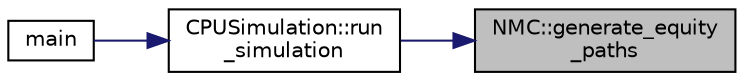 digraph "NMC::generate_equity_paths"
{
 // LATEX_PDF_SIZE
  edge [fontname="Helvetica",fontsize="10",labelfontname="Helvetica",labelfontsize="10"];
  node [fontname="Helvetica",fontsize="10",shape=record];
  rankdir="RL";
  Node1 [label="NMC::generate_equity\l_paths",height=0.2,width=0.4,color="black", fillcolor="grey75", style="filled", fontcolor="black",tooltip="Generate equity paths."];
  Node1 -> Node2 [dir="back",color="midnightblue",fontsize="10",style="solid"];
  Node2 [label="CPUSimulation::run\l_simulation",height=0.2,width=0.4,color="black", fillcolor="white", style="filled",URL="$namespace_c_p_u_simulation.html#a632c99c15666e72e49c81f8a8e4e26b5",tooltip="Run the simulation on CPU."];
  Node2 -> Node3 [dir="back",color="midnightblue",fontsize="10",style="solid"];
  Node3 [label="main",height=0.2,width=0.4,color="black", fillcolor="white", style="filled",URL="$main_8cpp.html#a0ddf1224851353fc92bfbff6f499fa97",tooltip="Main function."];
}
